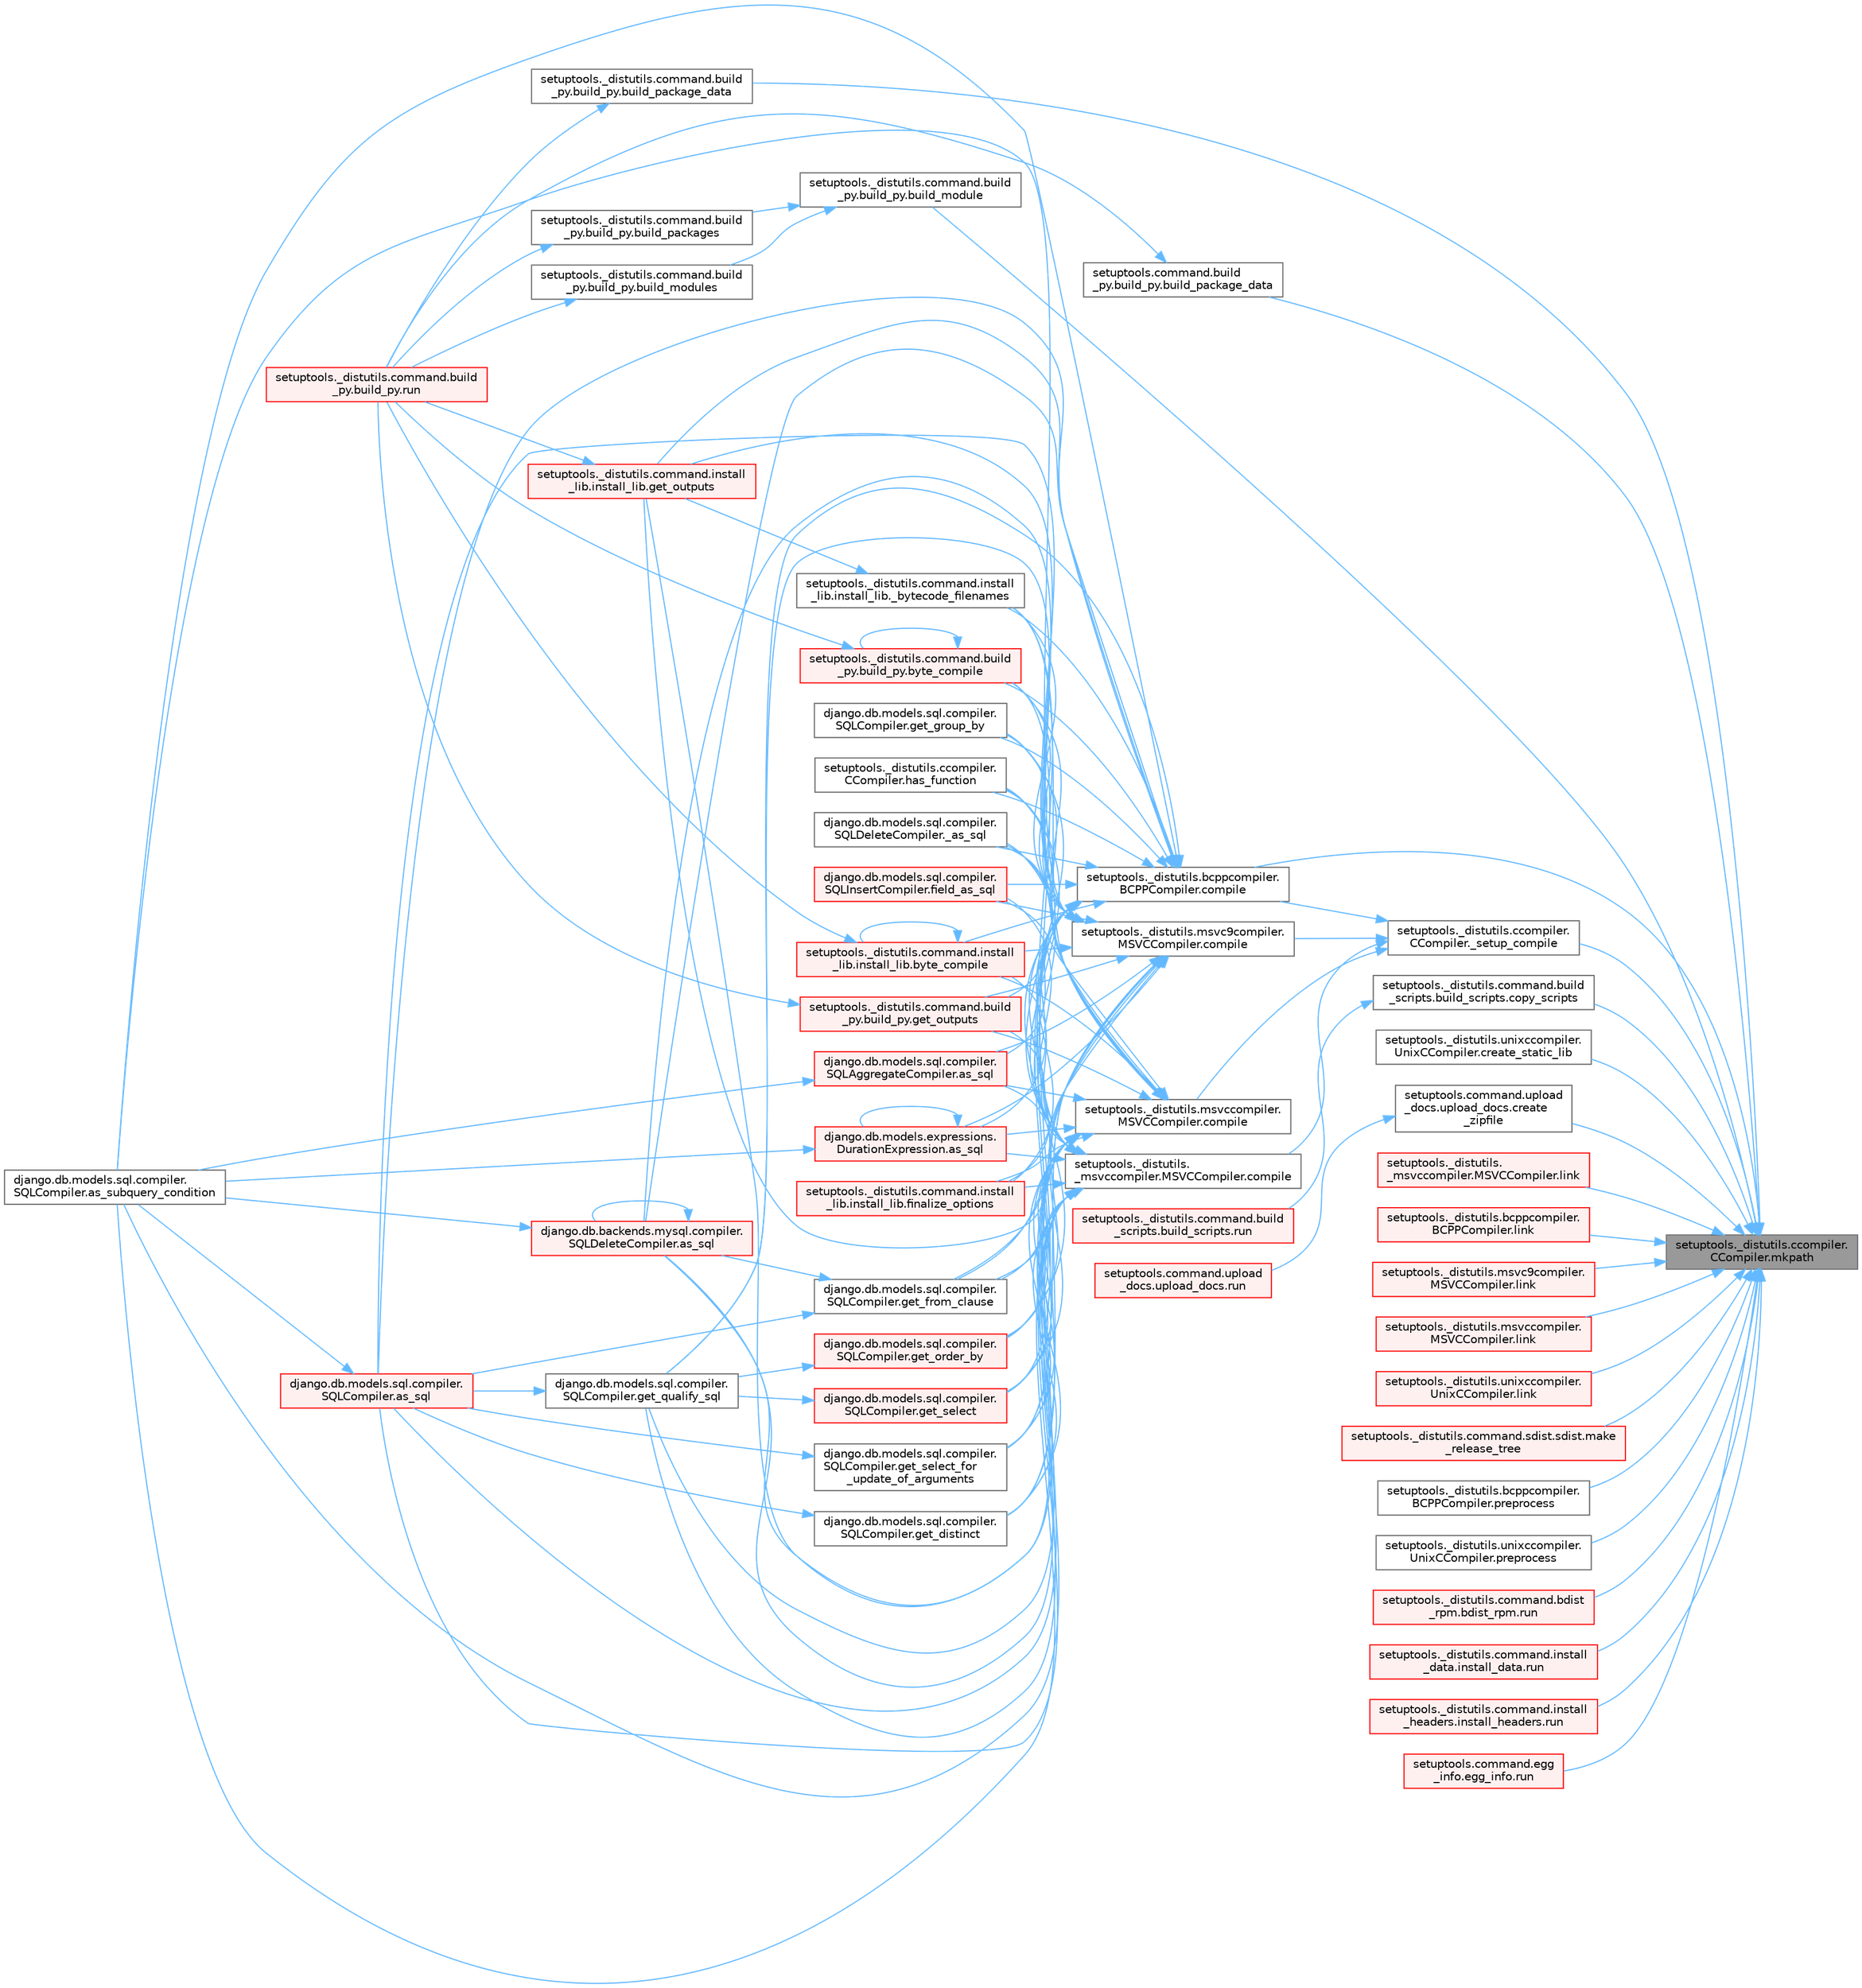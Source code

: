 digraph "setuptools._distutils.ccompiler.CCompiler.mkpath"
{
 // LATEX_PDF_SIZE
  bgcolor="transparent";
  edge [fontname=Helvetica,fontsize=10,labelfontname=Helvetica,labelfontsize=10];
  node [fontname=Helvetica,fontsize=10,shape=box,height=0.2,width=0.4];
  rankdir="RL";
  Node1 [id="Node000001",label="setuptools._distutils.ccompiler.\lCCompiler.mkpath",height=0.2,width=0.4,color="gray40", fillcolor="grey60", style="filled", fontcolor="black",tooltip=" "];
  Node1 -> Node2 [id="edge1_Node000001_Node000002",dir="back",color="steelblue1",style="solid",tooltip=" "];
  Node2 [id="Node000002",label="setuptools._distutils.ccompiler.\lCCompiler._setup_compile",height=0.2,width=0.4,color="grey40", fillcolor="white", style="filled",URL="$classsetuptools_1_1__distutils_1_1ccompiler_1_1_c_compiler.html#ac4b66c43e3d07440afc7e38b4d1fdf2e",tooltip=" "];
  Node2 -> Node3 [id="edge2_Node000002_Node000003",dir="back",color="steelblue1",style="solid",tooltip=" "];
  Node3 [id="Node000003",label="setuptools._distutils.\l_msvccompiler.MSVCCompiler.compile",height=0.2,width=0.4,color="grey40", fillcolor="white", style="filled",URL="$classsetuptools_1_1__distutils_1_1__msvccompiler_1_1_m_s_v_c_compiler.html#a120b859ab4fa415afafa55d41da93d6d",tooltip=" "];
  Node3 -> Node4 [id="edge3_Node000003_Node000004",dir="back",color="steelblue1",style="solid",tooltip=" "];
  Node4 [id="Node000004",label="django.db.models.sql.compiler.\lSQLDeleteCompiler._as_sql",height=0.2,width=0.4,color="grey40", fillcolor="white", style="filled",URL="$classdjango_1_1db_1_1models_1_1sql_1_1compiler_1_1_s_q_l_delete_compiler.html#a692a3a95ea9ae64c0582b1908466cfe7",tooltip=" "];
  Node3 -> Node5 [id="edge4_Node000003_Node000005",dir="back",color="steelblue1",style="solid",tooltip=" "];
  Node5 [id="Node000005",label="setuptools._distutils.command.install\l_lib.install_lib._bytecode_filenames",height=0.2,width=0.4,color="grey40", fillcolor="white", style="filled",URL="$classsetuptools_1_1__distutils_1_1command_1_1install__lib_1_1install__lib.html#a7a553f1ab741bfa02d332fede5374a9d",tooltip=" "];
  Node5 -> Node6 [id="edge5_Node000005_Node000006",dir="back",color="steelblue1",style="solid",tooltip=" "];
  Node6 [id="Node000006",label="setuptools._distutils.command.install\l_lib.install_lib.get_outputs",height=0.2,width=0.4,color="red", fillcolor="#FFF0F0", style="filled",URL="$classsetuptools_1_1__distutils_1_1command_1_1install__lib_1_1install__lib.html#a6be86618e6b7aac41d44b4c305468e33",tooltip=" "];
  Node6 -> Node7 [id="edge6_Node000006_Node000007",dir="back",color="steelblue1",style="solid",tooltip=" "];
  Node7 [id="Node000007",label="setuptools._distutils.command.build\l_py.build_py.run",height=0.2,width=0.4,color="red", fillcolor="#FFF0F0", style="filled",URL="$classsetuptools_1_1__distutils_1_1command_1_1build__py_1_1build__py.html#a12ccc381525d7b9f7c3757cda2fcb404",tooltip=" "];
  Node3 -> Node13 [id="edge7_Node000003_Node000013",dir="back",color="steelblue1",style="solid",tooltip=" "];
  Node13 [id="Node000013",label="django.db.backends.mysql.compiler.\lSQLDeleteCompiler.as_sql",height=0.2,width=0.4,color="red", fillcolor="#FFF0F0", style="filled",URL="$classdjango_1_1db_1_1backends_1_1mysql_1_1compiler_1_1_s_q_l_delete_compiler.html#a71d0cb490cf857ffa3af19927999a391",tooltip=" "];
  Node13 -> Node13 [id="edge8_Node000013_Node000013",dir="back",color="steelblue1",style="solid",tooltip=" "];
  Node13 -> Node36 [id="edge9_Node000013_Node000036",dir="back",color="steelblue1",style="solid",tooltip=" "];
  Node36 [id="Node000036",label="django.db.models.sql.compiler.\lSQLCompiler.as_subquery_condition",height=0.2,width=0.4,color="grey40", fillcolor="white", style="filled",URL="$classdjango_1_1db_1_1models_1_1sql_1_1compiler_1_1_s_q_l_compiler.html#a78bdce11e05140ed74db8f5463bedfce",tooltip=" "];
  Node3 -> Node42 [id="edge10_Node000003_Node000042",dir="back",color="steelblue1",style="solid",tooltip=" "];
  Node42 [id="Node000042",label="django.db.models.expressions.\lDurationExpression.as_sql",height=0.2,width=0.4,color="red", fillcolor="#FFF0F0", style="filled",URL="$classdjango_1_1db_1_1models_1_1expressions_1_1_duration_expression.html#a96fb041a2c24cc95a51f9a86634a4837",tooltip=" "];
  Node42 -> Node42 [id="edge11_Node000042_Node000042",dir="back",color="steelblue1",style="solid",tooltip=" "];
  Node42 -> Node36 [id="edge12_Node000042_Node000036",dir="back",color="steelblue1",style="solid",tooltip=" "];
  Node3 -> Node43 [id="edge13_Node000003_Node000043",dir="back",color="steelblue1",style="solid",tooltip=" "];
  Node43 [id="Node000043",label="django.db.models.sql.compiler.\lSQLAggregateCompiler.as_sql",height=0.2,width=0.4,color="red", fillcolor="#FFF0F0", style="filled",URL="$classdjango_1_1db_1_1models_1_1sql_1_1compiler_1_1_s_q_l_aggregate_compiler.html#a02a1d58598346a16727d513adc5236d4",tooltip=" "];
  Node43 -> Node36 [id="edge14_Node000043_Node000036",dir="back",color="steelblue1",style="solid",tooltip=" "];
  Node3 -> Node44 [id="edge15_Node000003_Node000044",dir="back",color="steelblue1",style="solid",tooltip=" "];
  Node44 [id="Node000044",label="django.db.models.sql.compiler.\lSQLCompiler.as_sql",height=0.2,width=0.4,color="red", fillcolor="#FFF0F0", style="filled",URL="$classdjango_1_1db_1_1models_1_1sql_1_1compiler_1_1_s_q_l_compiler.html#a3918d4acd4c4e25eaf039479facdc7db",tooltip=" "];
  Node44 -> Node36 [id="edge16_Node000044_Node000036",dir="back",color="steelblue1",style="solid",tooltip=" "];
  Node3 -> Node36 [id="edge17_Node000003_Node000036",dir="back",color="steelblue1",style="solid",tooltip=" "];
  Node3 -> Node45 [id="edge18_Node000003_Node000045",dir="back",color="steelblue1",style="solid",tooltip=" "];
  Node45 [id="Node000045",label="setuptools._distutils.command.build\l_py.build_py.byte_compile",height=0.2,width=0.4,color="red", fillcolor="#FFF0F0", style="filled",URL="$classsetuptools_1_1__distutils_1_1command_1_1build__py_1_1build__py.html#a7904ebbfe94d88432ab3ac03abf93a6c",tooltip=" "];
  Node45 -> Node45 [id="edge19_Node000045_Node000045",dir="back",color="steelblue1",style="solid",tooltip=" "];
  Node45 -> Node7 [id="edge20_Node000045_Node000007",dir="back",color="steelblue1",style="solid",tooltip=" "];
  Node3 -> Node48 [id="edge21_Node000003_Node000048",dir="back",color="steelblue1",style="solid",tooltip=" "];
  Node48 [id="Node000048",label="setuptools._distutils.command.install\l_lib.install_lib.byte_compile",height=0.2,width=0.4,color="red", fillcolor="#FFF0F0", style="filled",URL="$classsetuptools_1_1__distutils_1_1command_1_1install__lib_1_1install__lib.html#a96e016f8c5f1277a2174f82cb4976008",tooltip=" "];
  Node48 -> Node48 [id="edge22_Node000048_Node000048",dir="back",color="steelblue1",style="solid",tooltip=" "];
  Node48 -> Node7 [id="edge23_Node000048_Node000007",dir="back",color="steelblue1",style="solid",tooltip=" "];
  Node3 -> Node49 [id="edge24_Node000003_Node000049",dir="back",color="steelblue1",style="solid",tooltip=" "];
  Node49 [id="Node000049",label="django.db.models.sql.compiler.\lSQLInsertCompiler.field_as_sql",height=0.2,width=0.4,color="red", fillcolor="#FFF0F0", style="filled",URL="$classdjango_1_1db_1_1models_1_1sql_1_1compiler_1_1_s_q_l_insert_compiler.html#a31466510e3f5eb2bb3b91f8772f5bf4b",tooltip=" "];
  Node3 -> Node52 [id="edge25_Node000003_Node000052",dir="back",color="steelblue1",style="solid",tooltip=" "];
  Node52 [id="Node000052",label="setuptools._distutils.command.install\l_lib.install_lib.finalize_options",height=0.2,width=0.4,color="red", fillcolor="#FFF0F0", style="filled",URL="$classsetuptools_1_1__distutils_1_1command_1_1install__lib_1_1install__lib.html#abb9291d426ff7961acb24deb0e029ce4",tooltip=" "];
  Node3 -> Node55 [id="edge26_Node000003_Node000055",dir="back",color="steelblue1",style="solid",tooltip=" "];
  Node55 [id="Node000055",label="django.db.models.sql.compiler.\lSQLCompiler.get_distinct",height=0.2,width=0.4,color="grey40", fillcolor="white", style="filled",URL="$classdjango_1_1db_1_1models_1_1sql_1_1compiler_1_1_s_q_l_compiler.html#a5afc8cd4e50abc7c5a9f8ca83beba4d4",tooltip=" "];
  Node55 -> Node44 [id="edge27_Node000055_Node000044",dir="back",color="steelblue1",style="solid",tooltip=" "];
  Node3 -> Node56 [id="edge28_Node000003_Node000056",dir="back",color="steelblue1",style="solid",tooltip=" "];
  Node56 [id="Node000056",label="django.db.models.sql.compiler.\lSQLCompiler.get_from_clause",height=0.2,width=0.4,color="grey40", fillcolor="white", style="filled",URL="$classdjango_1_1db_1_1models_1_1sql_1_1compiler_1_1_s_q_l_compiler.html#a83d303ccaad416a1714f4ce46f691473",tooltip=" "];
  Node56 -> Node13 [id="edge29_Node000056_Node000013",dir="back",color="steelblue1",style="solid",tooltip=" "];
  Node56 -> Node44 [id="edge30_Node000056_Node000044",dir="back",color="steelblue1",style="solid",tooltip=" "];
  Node3 -> Node57 [id="edge31_Node000003_Node000057",dir="back",color="steelblue1",style="solid",tooltip=" "];
  Node57 [id="Node000057",label="django.db.models.sql.compiler.\lSQLCompiler.get_group_by",height=0.2,width=0.4,color="grey40", fillcolor="white", style="filled",URL="$classdjango_1_1db_1_1models_1_1sql_1_1compiler_1_1_s_q_l_compiler.html#a952d33943d1a7920e1884ce273e96e53",tooltip=" "];
  Node3 -> Node58 [id="edge32_Node000003_Node000058",dir="back",color="steelblue1",style="solid",tooltip=" "];
  Node58 [id="Node000058",label="django.db.models.sql.compiler.\lSQLCompiler.get_order_by",height=0.2,width=0.4,color="red", fillcolor="#FFF0F0", style="filled",URL="$classdjango_1_1db_1_1models_1_1sql_1_1compiler_1_1_s_q_l_compiler.html#a85a625d03b1e87e5dc6f2ea7e93fef1a",tooltip=" "];
  Node58 -> Node60 [id="edge33_Node000058_Node000060",dir="back",color="steelblue1",style="solid",tooltip=" "];
  Node60 [id="Node000060",label="django.db.models.sql.compiler.\lSQLCompiler.get_qualify_sql",height=0.2,width=0.4,color="grey40", fillcolor="white", style="filled",URL="$classdjango_1_1db_1_1models_1_1sql_1_1compiler_1_1_s_q_l_compiler.html#afdb00329e7a13cfc55825ceb0302bb93",tooltip=" "];
  Node60 -> Node44 [id="edge34_Node000060_Node000044",dir="back",color="steelblue1",style="solid",tooltip=" "];
  Node3 -> Node63 [id="edge35_Node000003_Node000063",dir="back",color="steelblue1",style="solid",tooltip=" "];
  Node63 [id="Node000063",label="setuptools._distutils.command.build\l_py.build_py.get_outputs",height=0.2,width=0.4,color="red", fillcolor="#FFF0F0", style="filled",URL="$classsetuptools_1_1__distutils_1_1command_1_1build__py_1_1build__py.html#a46cabd50dc25977134825f0bff6b2bc3",tooltip=" "];
  Node63 -> Node7 [id="edge36_Node000063_Node000007",dir="back",color="steelblue1",style="solid",tooltip=" "];
  Node3 -> Node6 [id="edge37_Node000003_Node000006",dir="back",color="steelblue1",style="solid",tooltip=" "];
  Node3 -> Node60 [id="edge38_Node000003_Node000060",dir="back",color="steelblue1",style="solid",tooltip=" "];
  Node3 -> Node64 [id="edge39_Node000003_Node000064",dir="back",color="steelblue1",style="solid",tooltip=" "];
  Node64 [id="Node000064",label="django.db.models.sql.compiler.\lSQLCompiler.get_select",height=0.2,width=0.4,color="red", fillcolor="#FFF0F0", style="filled",URL="$classdjango_1_1db_1_1models_1_1sql_1_1compiler_1_1_s_q_l_compiler.html#ae45920438395e09bd0e2211c58a50e04",tooltip=" "];
  Node64 -> Node60 [id="edge40_Node000064_Node000060",dir="back",color="steelblue1",style="solid",tooltip=" "];
  Node3 -> Node66 [id="edge41_Node000003_Node000066",dir="back",color="steelblue1",style="solid",tooltip=" "];
  Node66 [id="Node000066",label="django.db.models.sql.compiler.\lSQLCompiler.get_select_for\l_update_of_arguments",height=0.2,width=0.4,color="grey40", fillcolor="white", style="filled",URL="$classdjango_1_1db_1_1models_1_1sql_1_1compiler_1_1_s_q_l_compiler.html#acc146258b1413bd96cd04cad1855dd94",tooltip=" "];
  Node66 -> Node44 [id="edge42_Node000066_Node000044",dir="back",color="steelblue1",style="solid",tooltip=" "];
  Node3 -> Node67 [id="edge43_Node000003_Node000067",dir="back",color="steelblue1",style="solid",tooltip=" "];
  Node67 [id="Node000067",label="setuptools._distutils.ccompiler.\lCCompiler.has_function",height=0.2,width=0.4,color="grey40", fillcolor="white", style="filled",URL="$classsetuptools_1_1__distutils_1_1ccompiler_1_1_c_compiler.html#a095ee5df0f2e6a387621f10c17949738",tooltip=" "];
  Node2 -> Node68 [id="edge44_Node000002_Node000068",dir="back",color="steelblue1",style="solid",tooltip=" "];
  Node68 [id="Node000068",label="setuptools._distutils.bcppcompiler.\lBCPPCompiler.compile",height=0.2,width=0.4,color="grey40", fillcolor="white", style="filled",URL="$classsetuptools_1_1__distutils_1_1bcppcompiler_1_1_b_c_p_p_compiler.html#add8958f9b0f0d3a834bd12e6c33ed4a4",tooltip=" "];
  Node68 -> Node4 [id="edge45_Node000068_Node000004",dir="back",color="steelblue1",style="solid",tooltip=" "];
  Node68 -> Node5 [id="edge46_Node000068_Node000005",dir="back",color="steelblue1",style="solid",tooltip=" "];
  Node68 -> Node13 [id="edge47_Node000068_Node000013",dir="back",color="steelblue1",style="solid",tooltip=" "];
  Node68 -> Node42 [id="edge48_Node000068_Node000042",dir="back",color="steelblue1",style="solid",tooltip=" "];
  Node68 -> Node43 [id="edge49_Node000068_Node000043",dir="back",color="steelblue1",style="solid",tooltip=" "];
  Node68 -> Node44 [id="edge50_Node000068_Node000044",dir="back",color="steelblue1",style="solid",tooltip=" "];
  Node68 -> Node36 [id="edge51_Node000068_Node000036",dir="back",color="steelblue1",style="solid",tooltip=" "];
  Node68 -> Node45 [id="edge52_Node000068_Node000045",dir="back",color="steelblue1",style="solid",tooltip=" "];
  Node68 -> Node48 [id="edge53_Node000068_Node000048",dir="back",color="steelblue1",style="solid",tooltip=" "];
  Node68 -> Node49 [id="edge54_Node000068_Node000049",dir="back",color="steelblue1",style="solid",tooltip=" "];
  Node68 -> Node52 [id="edge55_Node000068_Node000052",dir="back",color="steelblue1",style="solid",tooltip=" "];
  Node68 -> Node55 [id="edge56_Node000068_Node000055",dir="back",color="steelblue1",style="solid",tooltip=" "];
  Node68 -> Node56 [id="edge57_Node000068_Node000056",dir="back",color="steelblue1",style="solid",tooltip=" "];
  Node68 -> Node57 [id="edge58_Node000068_Node000057",dir="back",color="steelblue1",style="solid",tooltip=" "];
  Node68 -> Node58 [id="edge59_Node000068_Node000058",dir="back",color="steelblue1",style="solid",tooltip=" "];
  Node68 -> Node63 [id="edge60_Node000068_Node000063",dir="back",color="steelblue1",style="solid",tooltip=" "];
  Node68 -> Node6 [id="edge61_Node000068_Node000006",dir="back",color="steelblue1",style="solid",tooltip=" "];
  Node68 -> Node60 [id="edge62_Node000068_Node000060",dir="back",color="steelblue1",style="solid",tooltip=" "];
  Node68 -> Node64 [id="edge63_Node000068_Node000064",dir="back",color="steelblue1",style="solid",tooltip=" "];
  Node68 -> Node66 [id="edge64_Node000068_Node000066",dir="back",color="steelblue1",style="solid",tooltip=" "];
  Node68 -> Node67 [id="edge65_Node000068_Node000067",dir="back",color="steelblue1",style="solid",tooltip=" "];
  Node2 -> Node69 [id="edge66_Node000002_Node000069",dir="back",color="steelblue1",style="solid",tooltip=" "];
  Node69 [id="Node000069",label="setuptools._distutils.msvc9compiler.\lMSVCCompiler.compile",height=0.2,width=0.4,color="grey40", fillcolor="white", style="filled",URL="$classsetuptools_1_1__distutils_1_1msvc9compiler_1_1_m_s_v_c_compiler.html#acef92f6a3e5ca1da81edac6c4eb13394",tooltip=" "];
  Node69 -> Node4 [id="edge67_Node000069_Node000004",dir="back",color="steelblue1",style="solid",tooltip=" "];
  Node69 -> Node5 [id="edge68_Node000069_Node000005",dir="back",color="steelblue1",style="solid",tooltip=" "];
  Node69 -> Node13 [id="edge69_Node000069_Node000013",dir="back",color="steelblue1",style="solid",tooltip=" "];
  Node69 -> Node42 [id="edge70_Node000069_Node000042",dir="back",color="steelblue1",style="solid",tooltip=" "];
  Node69 -> Node43 [id="edge71_Node000069_Node000043",dir="back",color="steelblue1",style="solid",tooltip=" "];
  Node69 -> Node44 [id="edge72_Node000069_Node000044",dir="back",color="steelblue1",style="solid",tooltip=" "];
  Node69 -> Node36 [id="edge73_Node000069_Node000036",dir="back",color="steelblue1",style="solid",tooltip=" "];
  Node69 -> Node45 [id="edge74_Node000069_Node000045",dir="back",color="steelblue1",style="solid",tooltip=" "];
  Node69 -> Node48 [id="edge75_Node000069_Node000048",dir="back",color="steelblue1",style="solid",tooltip=" "];
  Node69 -> Node49 [id="edge76_Node000069_Node000049",dir="back",color="steelblue1",style="solid",tooltip=" "];
  Node69 -> Node52 [id="edge77_Node000069_Node000052",dir="back",color="steelblue1",style="solid",tooltip=" "];
  Node69 -> Node55 [id="edge78_Node000069_Node000055",dir="back",color="steelblue1",style="solid",tooltip=" "];
  Node69 -> Node56 [id="edge79_Node000069_Node000056",dir="back",color="steelblue1",style="solid",tooltip=" "];
  Node69 -> Node57 [id="edge80_Node000069_Node000057",dir="back",color="steelblue1",style="solid",tooltip=" "];
  Node69 -> Node58 [id="edge81_Node000069_Node000058",dir="back",color="steelblue1",style="solid",tooltip=" "];
  Node69 -> Node63 [id="edge82_Node000069_Node000063",dir="back",color="steelblue1",style="solid",tooltip=" "];
  Node69 -> Node6 [id="edge83_Node000069_Node000006",dir="back",color="steelblue1",style="solid",tooltip=" "];
  Node69 -> Node60 [id="edge84_Node000069_Node000060",dir="back",color="steelblue1",style="solid",tooltip=" "];
  Node69 -> Node64 [id="edge85_Node000069_Node000064",dir="back",color="steelblue1",style="solid",tooltip=" "];
  Node69 -> Node66 [id="edge86_Node000069_Node000066",dir="back",color="steelblue1",style="solid",tooltip=" "];
  Node69 -> Node67 [id="edge87_Node000069_Node000067",dir="back",color="steelblue1",style="solid",tooltip=" "];
  Node2 -> Node70 [id="edge88_Node000002_Node000070",dir="back",color="steelblue1",style="solid",tooltip=" "];
  Node70 [id="Node000070",label="setuptools._distutils.msvccompiler.\lMSVCCompiler.compile",height=0.2,width=0.4,color="grey40", fillcolor="white", style="filled",URL="$classsetuptools_1_1__distutils_1_1msvccompiler_1_1_m_s_v_c_compiler.html#a0b94993c995adcbeba0bd04caff0905a",tooltip=" "];
  Node70 -> Node4 [id="edge89_Node000070_Node000004",dir="back",color="steelblue1",style="solid",tooltip=" "];
  Node70 -> Node5 [id="edge90_Node000070_Node000005",dir="back",color="steelblue1",style="solid",tooltip=" "];
  Node70 -> Node13 [id="edge91_Node000070_Node000013",dir="back",color="steelblue1",style="solid",tooltip=" "];
  Node70 -> Node42 [id="edge92_Node000070_Node000042",dir="back",color="steelblue1",style="solid",tooltip=" "];
  Node70 -> Node43 [id="edge93_Node000070_Node000043",dir="back",color="steelblue1",style="solid",tooltip=" "];
  Node70 -> Node44 [id="edge94_Node000070_Node000044",dir="back",color="steelblue1",style="solid",tooltip=" "];
  Node70 -> Node36 [id="edge95_Node000070_Node000036",dir="back",color="steelblue1",style="solid",tooltip=" "];
  Node70 -> Node45 [id="edge96_Node000070_Node000045",dir="back",color="steelblue1",style="solid",tooltip=" "];
  Node70 -> Node48 [id="edge97_Node000070_Node000048",dir="back",color="steelblue1",style="solid",tooltip=" "];
  Node70 -> Node49 [id="edge98_Node000070_Node000049",dir="back",color="steelblue1",style="solid",tooltip=" "];
  Node70 -> Node52 [id="edge99_Node000070_Node000052",dir="back",color="steelblue1",style="solid",tooltip=" "];
  Node70 -> Node55 [id="edge100_Node000070_Node000055",dir="back",color="steelblue1",style="solid",tooltip=" "];
  Node70 -> Node56 [id="edge101_Node000070_Node000056",dir="back",color="steelblue1",style="solid",tooltip=" "];
  Node70 -> Node57 [id="edge102_Node000070_Node000057",dir="back",color="steelblue1",style="solid",tooltip=" "];
  Node70 -> Node58 [id="edge103_Node000070_Node000058",dir="back",color="steelblue1",style="solid",tooltip=" "];
  Node70 -> Node63 [id="edge104_Node000070_Node000063",dir="back",color="steelblue1",style="solid",tooltip=" "];
  Node70 -> Node6 [id="edge105_Node000070_Node000006",dir="back",color="steelblue1",style="solid",tooltip=" "];
  Node70 -> Node60 [id="edge106_Node000070_Node000060",dir="back",color="steelblue1",style="solid",tooltip=" "];
  Node70 -> Node64 [id="edge107_Node000070_Node000064",dir="back",color="steelblue1",style="solid",tooltip=" "];
  Node70 -> Node66 [id="edge108_Node000070_Node000066",dir="back",color="steelblue1",style="solid",tooltip=" "];
  Node70 -> Node67 [id="edge109_Node000070_Node000067",dir="back",color="steelblue1",style="solid",tooltip=" "];
  Node1 -> Node71 [id="edge110_Node000001_Node000071",dir="back",color="steelblue1",style="solid",tooltip=" "];
  Node71 [id="Node000071",label="setuptools._distutils.command.build\l_py.build_py.build_module",height=0.2,width=0.4,color="grey40", fillcolor="white", style="filled",URL="$classsetuptools_1_1__distutils_1_1command_1_1build__py_1_1build__py.html#acb8f390850ee0e3a88be85de0b4b67cd",tooltip=" "];
  Node71 -> Node72 [id="edge111_Node000071_Node000072",dir="back",color="steelblue1",style="solid",tooltip=" "];
  Node72 [id="Node000072",label="setuptools._distutils.command.build\l_py.build_py.build_modules",height=0.2,width=0.4,color="grey40", fillcolor="white", style="filled",URL="$classsetuptools_1_1__distutils_1_1command_1_1build__py_1_1build__py.html#acfda271dc618a53316fba55fb79c462e",tooltip=" "];
  Node72 -> Node7 [id="edge112_Node000072_Node000007",dir="back",color="steelblue1",style="solid",tooltip=" "];
  Node71 -> Node73 [id="edge113_Node000071_Node000073",dir="back",color="steelblue1",style="solid",tooltip=" "];
  Node73 [id="Node000073",label="setuptools._distutils.command.build\l_py.build_py.build_packages",height=0.2,width=0.4,color="grey40", fillcolor="white", style="filled",URL="$classsetuptools_1_1__distutils_1_1command_1_1build__py_1_1build__py.html#a1d6c26c9be1e8309c633a299310469a7",tooltip=" "];
  Node73 -> Node7 [id="edge114_Node000073_Node000007",dir="back",color="steelblue1",style="solid",tooltip=" "];
  Node1 -> Node74 [id="edge115_Node000001_Node000074",dir="back",color="steelblue1",style="solid",tooltip=" "];
  Node74 [id="Node000074",label="setuptools._distutils.command.build\l_py.build_py.build_package_data",height=0.2,width=0.4,color="grey40", fillcolor="white", style="filled",URL="$classsetuptools_1_1__distutils_1_1command_1_1build__py_1_1build__py.html#a811bc52db9786d8d4637e591ea60392b",tooltip=" "];
  Node74 -> Node7 [id="edge116_Node000074_Node000007",dir="back",color="steelblue1",style="solid",tooltip=" "];
  Node1 -> Node75 [id="edge117_Node000001_Node000075",dir="back",color="steelblue1",style="solid",tooltip=" "];
  Node75 [id="Node000075",label="setuptools.command.build\l_py.build_py.build_package_data",height=0.2,width=0.4,color="grey40", fillcolor="white", style="filled",URL="$classsetuptools_1_1command_1_1build__py_1_1build__py.html#a89467332b10e3a8607b85208eedc4643",tooltip=" "];
  Node75 -> Node7 [id="edge118_Node000075_Node000007",dir="back",color="steelblue1",style="solid",tooltip=" "];
  Node1 -> Node68 [id="edge119_Node000001_Node000068",dir="back",color="steelblue1",style="solid",tooltip=" "];
  Node1 -> Node76 [id="edge120_Node000001_Node000076",dir="back",color="steelblue1",style="solid",tooltip=" "];
  Node76 [id="Node000076",label="setuptools._distutils.command.build\l_scripts.build_scripts.copy_scripts",height=0.2,width=0.4,color="grey40", fillcolor="white", style="filled",URL="$classsetuptools_1_1__distutils_1_1command_1_1build__scripts_1_1build__scripts.html#aab78bd43ba559774fb2fd7cbfda03371",tooltip=" "];
  Node76 -> Node77 [id="edge121_Node000076_Node000077",dir="back",color="steelblue1",style="solid",tooltip=" "];
  Node77 [id="Node000077",label="setuptools._distutils.command.build\l_scripts.build_scripts.run",height=0.2,width=0.4,color="red", fillcolor="#FFF0F0", style="filled",URL="$classsetuptools_1_1__distutils_1_1command_1_1build__scripts_1_1build__scripts.html#af9a76a5525306e636d9581cd467388b2",tooltip=" "];
  Node1 -> Node78 [id="edge122_Node000001_Node000078",dir="back",color="steelblue1",style="solid",tooltip=" "];
  Node78 [id="Node000078",label="setuptools._distutils.unixccompiler.\lUnixCCompiler.create_static_lib",height=0.2,width=0.4,color="grey40", fillcolor="white", style="filled",URL="$classsetuptools_1_1__distutils_1_1unixccompiler_1_1_unix_c_compiler.html#a0ba22327abb7825739432e0a60737090",tooltip=" "];
  Node1 -> Node79 [id="edge123_Node000001_Node000079",dir="back",color="steelblue1",style="solid",tooltip=" "];
  Node79 [id="Node000079",label="setuptools.command.upload\l_docs.upload_docs.create\l_zipfile",height=0.2,width=0.4,color="grey40", fillcolor="white", style="filled",URL="$classsetuptools_1_1command_1_1upload__docs_1_1upload__docs.html#ac3fc91ace0b9307d00c238fb96545e8b",tooltip=" "];
  Node79 -> Node80 [id="edge124_Node000079_Node000080",dir="back",color="steelblue1",style="solid",tooltip=" "];
  Node80 [id="Node000080",label="setuptools.command.upload\l_docs.upload_docs.run",height=0.2,width=0.4,color="red", fillcolor="#FFF0F0", style="filled",URL="$classsetuptools_1_1command_1_1upload__docs_1_1upload__docs.html#aa4dc06178a865c40dcd7fe0cd77a2bfe",tooltip=" "];
  Node1 -> Node81 [id="edge125_Node000001_Node000081",dir="back",color="steelblue1",style="solid",tooltip=" "];
  Node81 [id="Node000081",label="setuptools._distutils.\l_msvccompiler.MSVCCompiler.link",height=0.2,width=0.4,color="red", fillcolor="#FFF0F0", style="filled",URL="$classsetuptools_1_1__distutils_1_1__msvccompiler_1_1_m_s_v_c_compiler.html#aefba9a19cc1d7316a3755f96f4def5f7",tooltip=" "];
  Node1 -> Node152 [id="edge126_Node000001_Node000152",dir="back",color="steelblue1",style="solid",tooltip=" "];
  Node152 [id="Node000152",label="setuptools._distutils.bcppcompiler.\lBCPPCompiler.link",height=0.2,width=0.4,color="red", fillcolor="#FFF0F0", style="filled",URL="$classsetuptools_1_1__distutils_1_1bcppcompiler_1_1_b_c_p_p_compiler.html#a9207773d36ecabdd197469c6dcff5e41",tooltip=" "];
  Node1 -> Node1682 [id="edge127_Node000001_Node001682",dir="back",color="steelblue1",style="solid",tooltip=" "];
  Node1682 [id="Node001682",label="setuptools._distutils.msvc9compiler.\lMSVCCompiler.link",height=0.2,width=0.4,color="red", fillcolor="#FFF0F0", style="filled",URL="$classsetuptools_1_1__distutils_1_1msvc9compiler_1_1_m_s_v_c_compiler.html#a0c96b6aa97f0cccac88db8bc4220274f",tooltip=" "];
  Node1 -> Node1683 [id="edge128_Node000001_Node001683",dir="back",color="steelblue1",style="solid",tooltip=" "];
  Node1683 [id="Node001683",label="setuptools._distutils.msvccompiler.\lMSVCCompiler.link",height=0.2,width=0.4,color="red", fillcolor="#FFF0F0", style="filled",URL="$classsetuptools_1_1__distutils_1_1msvccompiler_1_1_m_s_v_c_compiler.html#a99e371debe387deabeae0b75e3b70af5",tooltip=" "];
  Node1 -> Node2185 [id="edge129_Node000001_Node002185",dir="back",color="steelblue1",style="solid",tooltip=" "];
  Node2185 [id="Node002185",label="setuptools._distutils.unixccompiler.\lUnixCCompiler.link",height=0.2,width=0.4,color="red", fillcolor="#FFF0F0", style="filled",URL="$classsetuptools_1_1__distutils_1_1unixccompiler_1_1_unix_c_compiler.html#a77a8b7a9acb4b236ba8cfc5c2f8dac7d",tooltip=" "];
  Node1 -> Node947 [id="edge130_Node000001_Node000947",dir="back",color="steelblue1",style="solid",tooltip=" "];
  Node947 [id="Node000947",label="setuptools._distutils.command.sdist.sdist.make\l_release_tree",height=0.2,width=0.4,color="red", fillcolor="#FFF0F0", style="filled",URL="$classsetuptools_1_1__distutils_1_1command_1_1sdist_1_1sdist.html#af29cdd71a330bc1c42bfe1cf807589fb",tooltip=" "];
  Node1 -> Node2186 [id="edge131_Node000001_Node002186",dir="back",color="steelblue1",style="solid",tooltip=" "];
  Node2186 [id="Node002186",label="setuptools._distutils.bcppcompiler.\lBCPPCompiler.preprocess",height=0.2,width=0.4,color="grey40", fillcolor="white", style="filled",URL="$classsetuptools_1_1__distutils_1_1bcppcompiler_1_1_b_c_p_p_compiler.html#aace483760740502abce2b08857f40ea3",tooltip=" "];
  Node1 -> Node2187 [id="edge132_Node000001_Node002187",dir="back",color="steelblue1",style="solid",tooltip=" "];
  Node2187 [id="Node002187",label="setuptools._distutils.unixccompiler.\lUnixCCompiler.preprocess",height=0.2,width=0.4,color="grey40", fillcolor="white", style="filled",URL="$classsetuptools_1_1__distutils_1_1unixccompiler_1_1_unix_c_compiler.html#ae1f52a49624a192b41b3586f9113d6fa",tooltip=" "];
  Node1 -> Node168 [id="edge133_Node000001_Node000168",dir="back",color="steelblue1",style="solid",tooltip=" "];
  Node168 [id="Node000168",label="setuptools._distutils.command.bdist\l_rpm.bdist_rpm.run",height=0.2,width=0.4,color="red", fillcolor="#FFF0F0", style="filled",URL="$classsetuptools_1_1__distutils_1_1command_1_1bdist__rpm_1_1bdist__rpm.html#adcee42c05da0e307fe50ccba1f7efd75",tooltip=" "];
  Node1 -> Node950 [id="edge134_Node000001_Node000950",dir="back",color="steelblue1",style="solid",tooltip=" "];
  Node950 [id="Node000950",label="setuptools._distutils.command.install\l_data.install_data.run",height=0.2,width=0.4,color="red", fillcolor="#FFF0F0", style="filled",URL="$classsetuptools_1_1__distutils_1_1command_1_1install__data_1_1install__data.html#a953619d5fd230139131337f5fb4dd97a",tooltip=" "];
  Node1 -> Node951 [id="edge135_Node000001_Node000951",dir="back",color="steelblue1",style="solid",tooltip=" "];
  Node951 [id="Node000951",label="setuptools._distutils.command.install\l_headers.install_headers.run",height=0.2,width=0.4,color="red", fillcolor="#FFF0F0", style="filled",URL="$classsetuptools_1_1__distutils_1_1command_1_1install__headers_1_1install__headers.html#aaff7cf2f518069fc4536db7e844e44ee",tooltip=" "];
  Node1 -> Node2410 [id="edge136_Node000001_Node002410",dir="back",color="steelblue1",style="solid",tooltip=" "];
  Node2410 [id="Node002410",label="setuptools.command.egg\l_info.egg_info.run",height=0.2,width=0.4,color="red", fillcolor="#FFF0F0", style="filled",URL="$classsetuptools_1_1command_1_1egg__info_1_1egg__info.html#ae10d55d0f53159b35ada3e6f4f289ce4",tooltip=" "];
}
